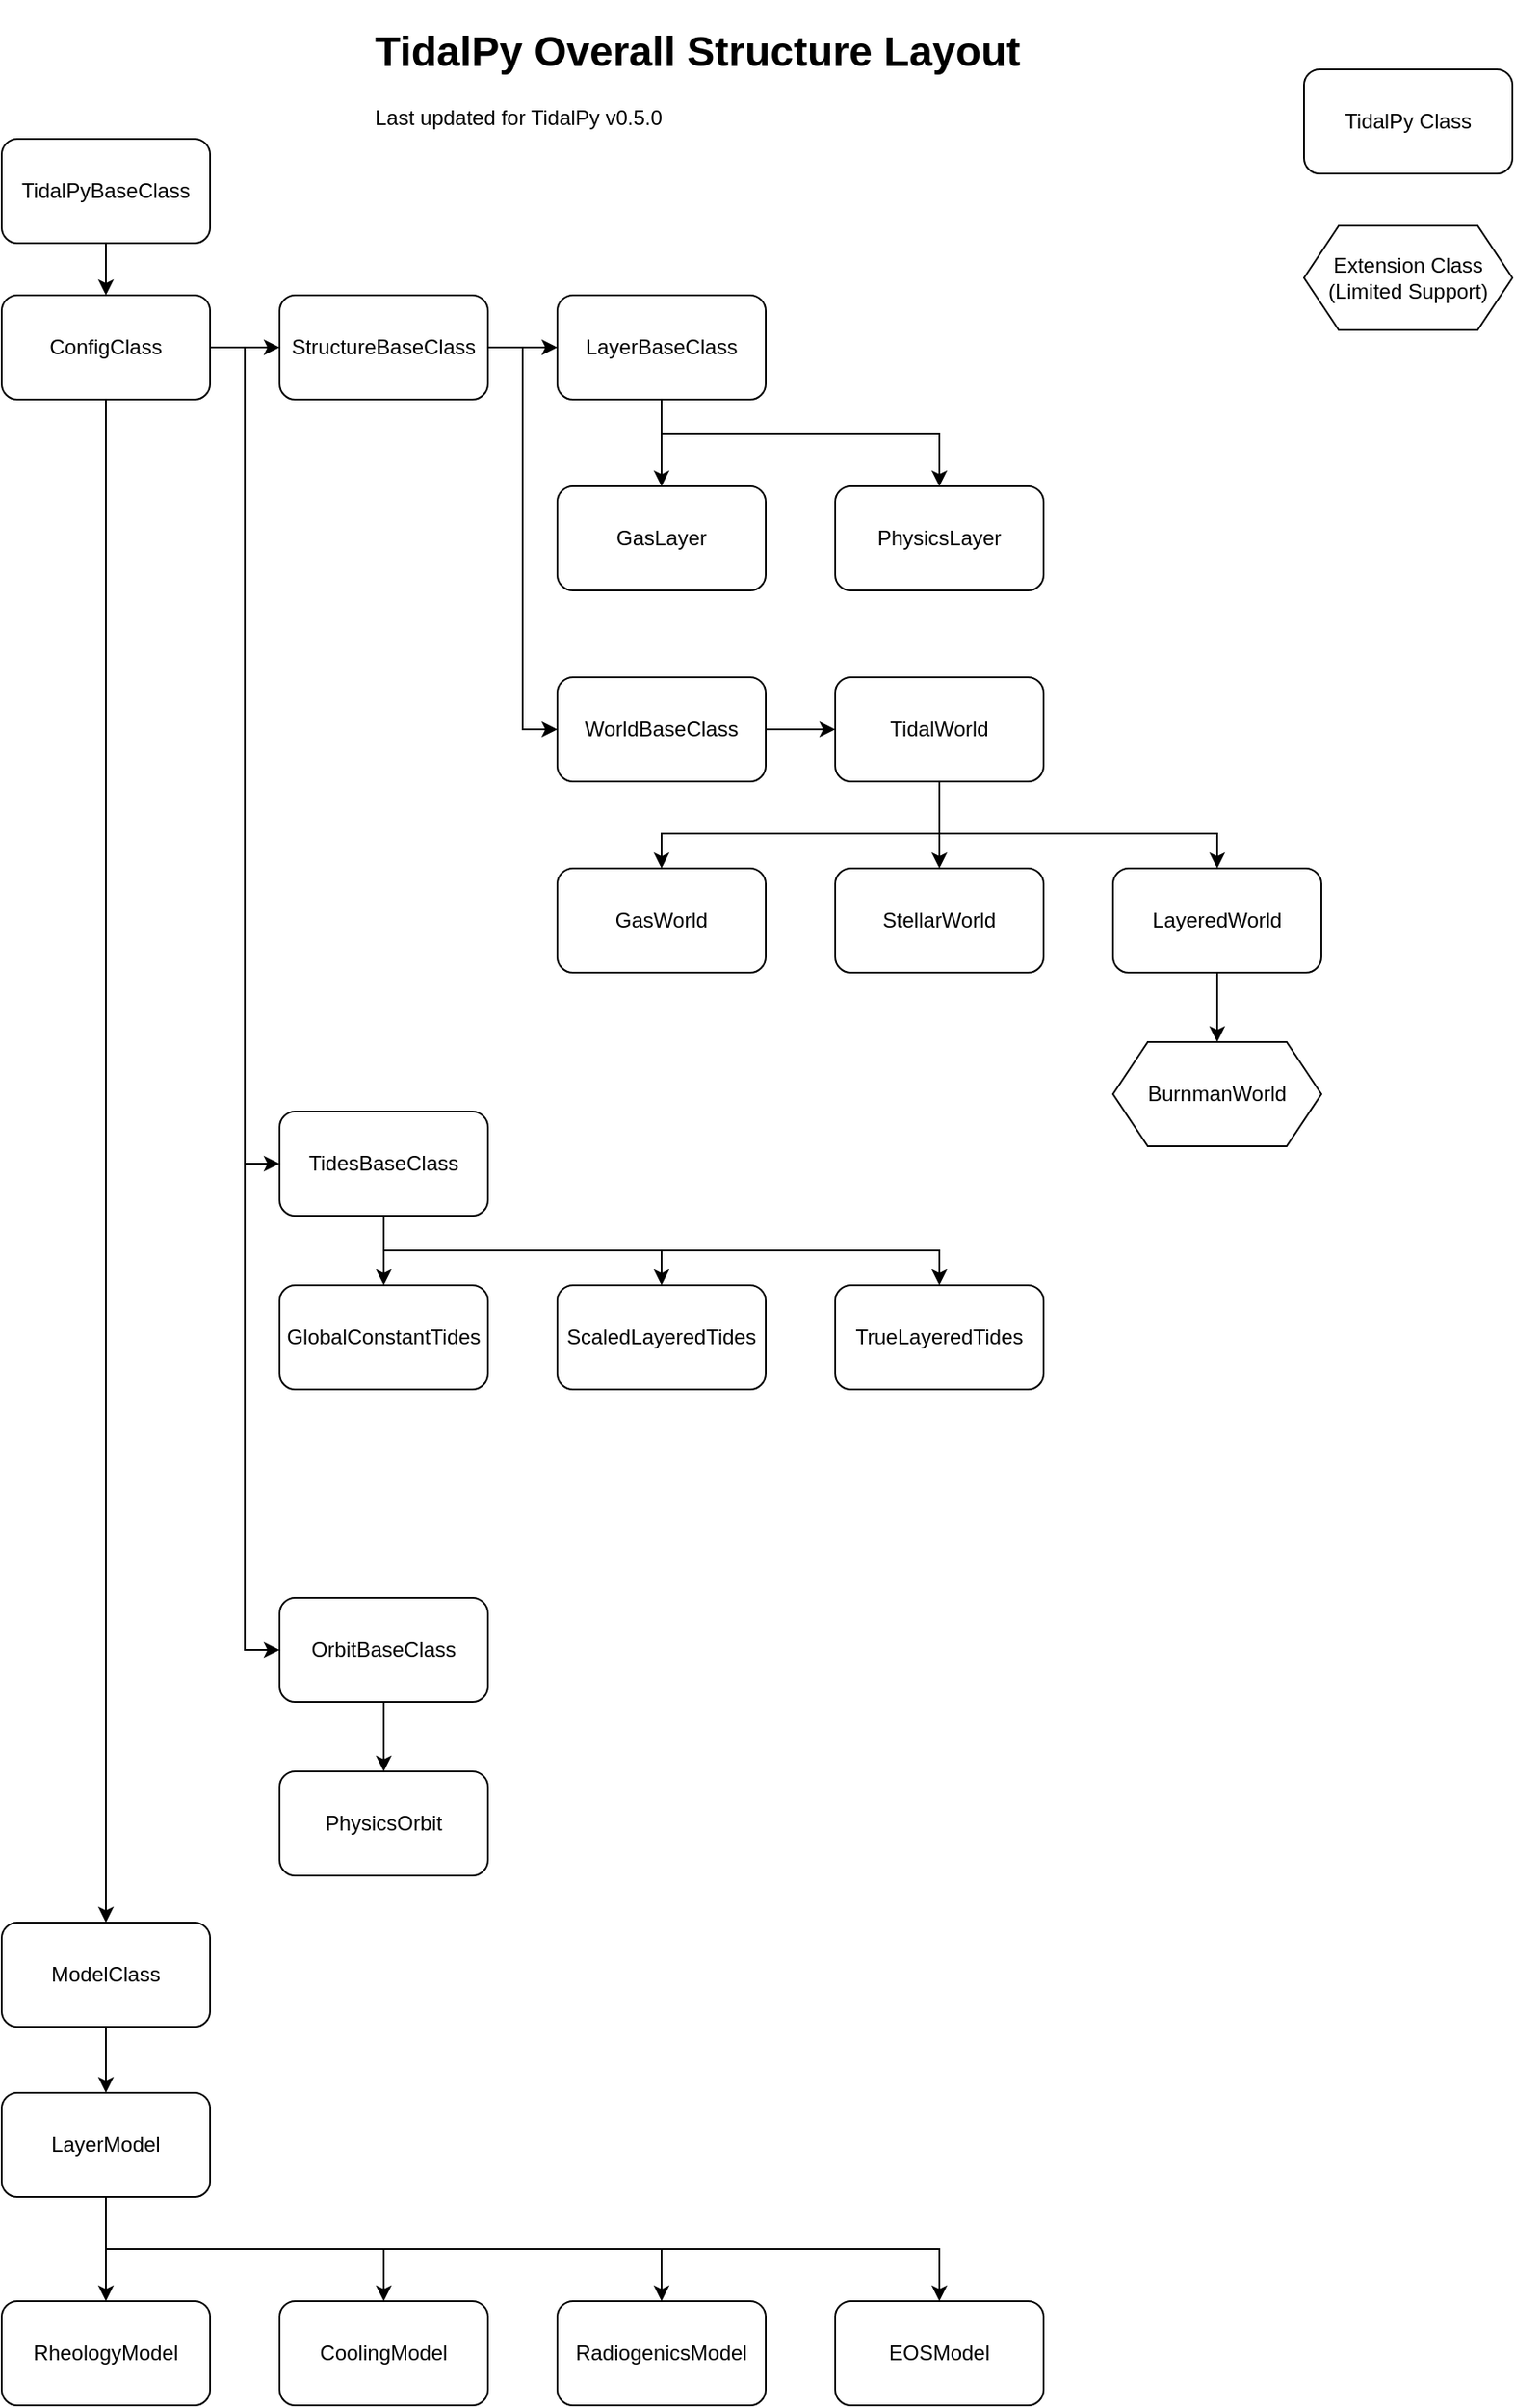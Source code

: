 <mxfile version="23.0.2" type="github">
  <diagram name="Overall View" id="OP82gXhA60WdVVMeu1yT">
    <mxGraphModel dx="1793" dy="943" grid="1" gridSize="10" guides="1" tooltips="1" connect="1" arrows="1" fold="1" page="1" pageScale="1" pageWidth="1100" pageHeight="850" math="0" shadow="0">
      <root>
        <mxCell id="0" />
        <mxCell id="1" parent="0" />
        <mxCell id="r0bcelTkgVDM-qsMGiQy-5" style="edgeStyle=orthogonalEdgeStyle;rounded=0;orthogonalLoop=1;jettySize=auto;html=1;" edge="1" parent="1" source="r0bcelTkgVDM-qsMGiQy-1" target="r0bcelTkgVDM-qsMGiQy-2">
          <mxGeometry relative="1" as="geometry" />
        </mxCell>
        <mxCell id="r0bcelTkgVDM-qsMGiQy-1" value="TidalPyBaseClass" style="rounded=1;whiteSpace=wrap;html=1;" vertex="1" parent="1">
          <mxGeometry x="160" y="80" width="120" height="60" as="geometry" />
        </mxCell>
        <mxCell id="r0bcelTkgVDM-qsMGiQy-6" style="edgeStyle=orthogonalEdgeStyle;rounded=0;orthogonalLoop=1;jettySize=auto;html=1;" edge="1" parent="1" source="r0bcelTkgVDM-qsMGiQy-2" target="r0bcelTkgVDM-qsMGiQy-4">
          <mxGeometry relative="1" as="geometry" />
        </mxCell>
        <mxCell id="r0bcelTkgVDM-qsMGiQy-9" style="edgeStyle=orthogonalEdgeStyle;rounded=0;orthogonalLoop=1;jettySize=auto;html=1;entryX=0;entryY=0.5;entryDx=0;entryDy=0;" edge="1" parent="1" source="r0bcelTkgVDM-qsMGiQy-2" target="r0bcelTkgVDM-qsMGiQy-8">
          <mxGeometry relative="1" as="geometry" />
        </mxCell>
        <mxCell id="r0bcelTkgVDM-qsMGiQy-60" style="edgeStyle=orthogonalEdgeStyle;rounded=0;orthogonalLoop=1;jettySize=auto;html=1;entryX=0;entryY=0.5;entryDx=0;entryDy=0;" edge="1" parent="1" source="r0bcelTkgVDM-qsMGiQy-2" target="r0bcelTkgVDM-qsMGiQy-50">
          <mxGeometry relative="1" as="geometry">
            <Array as="points">
              <mxPoint x="300" y="200" />
              <mxPoint x="300" y="670" />
            </Array>
          </mxGeometry>
        </mxCell>
        <mxCell id="r0bcelTkgVDM-qsMGiQy-65" style="edgeStyle=orthogonalEdgeStyle;rounded=0;orthogonalLoop=1;jettySize=auto;html=1;entryX=0;entryY=0.5;entryDx=0;entryDy=0;" edge="1" parent="1" source="r0bcelTkgVDM-qsMGiQy-2" target="r0bcelTkgVDM-qsMGiQy-64">
          <mxGeometry relative="1" as="geometry">
            <Array as="points">
              <mxPoint x="300" y="200" />
              <mxPoint x="300" y="950" />
            </Array>
          </mxGeometry>
        </mxCell>
        <mxCell id="r0bcelTkgVDM-qsMGiQy-2" value="ConfigClass" style="rounded=1;whiteSpace=wrap;html=1;" vertex="1" parent="1">
          <mxGeometry x="160" y="170" width="120" height="60" as="geometry" />
        </mxCell>
        <mxCell id="r0bcelTkgVDM-qsMGiQy-44" style="edgeStyle=orthogonalEdgeStyle;rounded=0;orthogonalLoop=1;jettySize=auto;html=1;entryX=0.5;entryY=0;entryDx=0;entryDy=0;" edge="1" parent="1" source="r0bcelTkgVDM-qsMGiQy-3" target="r0bcelTkgVDM-qsMGiQy-40">
          <mxGeometry relative="1" as="geometry" />
        </mxCell>
        <mxCell id="r0bcelTkgVDM-qsMGiQy-45" style="edgeStyle=orthogonalEdgeStyle;rounded=0;orthogonalLoop=1;jettySize=auto;html=1;entryX=0.5;entryY=0;entryDx=0;entryDy=0;" edge="1" parent="1" source="r0bcelTkgVDM-qsMGiQy-3" target="r0bcelTkgVDM-qsMGiQy-41">
          <mxGeometry relative="1" as="geometry">
            <Array as="points">
              <mxPoint x="220" y="1295" />
              <mxPoint x="380" y="1295" />
            </Array>
          </mxGeometry>
        </mxCell>
        <mxCell id="r0bcelTkgVDM-qsMGiQy-46" style="edgeStyle=orthogonalEdgeStyle;rounded=0;orthogonalLoop=1;jettySize=auto;html=1;entryX=0.5;entryY=0;entryDx=0;entryDy=0;" edge="1" parent="1" source="r0bcelTkgVDM-qsMGiQy-3" target="r0bcelTkgVDM-qsMGiQy-42">
          <mxGeometry relative="1" as="geometry">
            <Array as="points">
              <mxPoint x="220" y="1295" />
              <mxPoint x="540" y="1295" />
            </Array>
          </mxGeometry>
        </mxCell>
        <mxCell id="r0bcelTkgVDM-qsMGiQy-47" style="edgeStyle=orthogonalEdgeStyle;rounded=0;orthogonalLoop=1;jettySize=auto;html=1;entryX=0.5;entryY=0;entryDx=0;entryDy=0;" edge="1" parent="1" source="r0bcelTkgVDM-qsMGiQy-3" target="r0bcelTkgVDM-qsMGiQy-43">
          <mxGeometry relative="1" as="geometry">
            <Array as="points">
              <mxPoint x="220" y="1295" />
              <mxPoint x="700" y="1295" />
            </Array>
          </mxGeometry>
        </mxCell>
        <mxCell id="r0bcelTkgVDM-qsMGiQy-3" value="LayerModel" style="rounded=1;whiteSpace=wrap;html=1;" vertex="1" parent="1">
          <mxGeometry x="160" y="1205" width="120" height="60" as="geometry" />
        </mxCell>
        <mxCell id="r0bcelTkgVDM-qsMGiQy-59" style="edgeStyle=orthogonalEdgeStyle;rounded=0;orthogonalLoop=1;jettySize=auto;html=1;entryX=0.5;entryY=0;entryDx=0;entryDy=0;" edge="1" parent="1" source="r0bcelTkgVDM-qsMGiQy-4" target="r0bcelTkgVDM-qsMGiQy-3">
          <mxGeometry relative="1" as="geometry" />
        </mxCell>
        <mxCell id="r0bcelTkgVDM-qsMGiQy-4" value="ModelClass" style="rounded=1;whiteSpace=wrap;html=1;" vertex="1" parent="1">
          <mxGeometry x="160" y="1107" width="120" height="60" as="geometry" />
        </mxCell>
        <mxCell id="r0bcelTkgVDM-qsMGiQy-12" style="edgeStyle=orthogonalEdgeStyle;rounded=0;orthogonalLoop=1;jettySize=auto;html=1;" edge="1" parent="1" source="r0bcelTkgVDM-qsMGiQy-8" target="r0bcelTkgVDM-qsMGiQy-10">
          <mxGeometry relative="1" as="geometry" />
        </mxCell>
        <mxCell id="r0bcelTkgVDM-qsMGiQy-13" style="edgeStyle=orthogonalEdgeStyle;rounded=0;orthogonalLoop=1;jettySize=auto;html=1;entryX=0;entryY=0.5;entryDx=0;entryDy=0;" edge="1" parent="1" source="r0bcelTkgVDM-qsMGiQy-8" target="r0bcelTkgVDM-qsMGiQy-11">
          <mxGeometry relative="1" as="geometry" />
        </mxCell>
        <mxCell id="r0bcelTkgVDM-qsMGiQy-8" value="StructureBaseClass" style="rounded=1;whiteSpace=wrap;html=1;" vertex="1" parent="1">
          <mxGeometry x="320" y="170" width="120" height="60" as="geometry" />
        </mxCell>
        <mxCell id="r0bcelTkgVDM-qsMGiQy-16" style="edgeStyle=orthogonalEdgeStyle;rounded=0;orthogonalLoop=1;jettySize=auto;html=1;entryX=0.5;entryY=0;entryDx=0;entryDy=0;" edge="1" parent="1" source="r0bcelTkgVDM-qsMGiQy-10" target="r0bcelTkgVDM-qsMGiQy-14">
          <mxGeometry relative="1" as="geometry" />
        </mxCell>
        <mxCell id="r0bcelTkgVDM-qsMGiQy-18" style="edgeStyle=orthogonalEdgeStyle;rounded=0;orthogonalLoop=1;jettySize=auto;html=1;entryX=0.5;entryY=0;entryDx=0;entryDy=0;" edge="1" parent="1" source="r0bcelTkgVDM-qsMGiQy-10" target="r0bcelTkgVDM-qsMGiQy-15">
          <mxGeometry relative="1" as="geometry">
            <Array as="points">
              <mxPoint x="540" y="250" />
              <mxPoint x="700" y="250" />
            </Array>
          </mxGeometry>
        </mxCell>
        <mxCell id="r0bcelTkgVDM-qsMGiQy-10" value="LayerBaseClass" style="rounded=1;whiteSpace=wrap;html=1;" vertex="1" parent="1">
          <mxGeometry x="480" y="170" width="120" height="60" as="geometry" />
        </mxCell>
        <mxCell id="r0bcelTkgVDM-qsMGiQy-23" style="edgeStyle=orthogonalEdgeStyle;rounded=0;orthogonalLoop=1;jettySize=auto;html=1;entryX=0;entryY=0.5;entryDx=0;entryDy=0;" edge="1" parent="1" source="r0bcelTkgVDM-qsMGiQy-11" target="r0bcelTkgVDM-qsMGiQy-22">
          <mxGeometry relative="1" as="geometry" />
        </mxCell>
        <mxCell id="r0bcelTkgVDM-qsMGiQy-11" value="WorldBaseClass" style="rounded=1;whiteSpace=wrap;html=1;" vertex="1" parent="1">
          <mxGeometry x="480" y="390" width="120" height="60" as="geometry" />
        </mxCell>
        <mxCell id="r0bcelTkgVDM-qsMGiQy-14" value="GasLayer" style="rounded=1;whiteSpace=wrap;html=1;" vertex="1" parent="1">
          <mxGeometry x="480" y="280" width="120" height="60" as="geometry" />
        </mxCell>
        <mxCell id="r0bcelTkgVDM-qsMGiQy-15" value="PhysicsLayer" style="rounded=1;whiteSpace=wrap;html=1;" vertex="1" parent="1">
          <mxGeometry x="640" y="280" width="120" height="60" as="geometry" />
        </mxCell>
        <mxCell id="r0bcelTkgVDM-qsMGiQy-19" value="GasWorld" style="rounded=1;whiteSpace=wrap;html=1;" vertex="1" parent="1">
          <mxGeometry x="480" y="500" width="120" height="60" as="geometry" />
        </mxCell>
        <mxCell id="r0bcelTkgVDM-qsMGiQy-20" value="StellarWorld" style="rounded=1;whiteSpace=wrap;html=1;" vertex="1" parent="1">
          <mxGeometry x="640" y="500" width="120" height="60" as="geometry" />
        </mxCell>
        <mxCell id="r0bcelTkgVDM-qsMGiQy-35" style="edgeStyle=orthogonalEdgeStyle;rounded=0;orthogonalLoop=1;jettySize=auto;html=1;" edge="1" parent="1" source="r0bcelTkgVDM-qsMGiQy-21" target="r0bcelTkgVDM-qsMGiQy-28">
          <mxGeometry relative="1" as="geometry" />
        </mxCell>
        <mxCell id="r0bcelTkgVDM-qsMGiQy-21" value="LayeredWorld" style="rounded=1;whiteSpace=wrap;html=1;" vertex="1" parent="1">
          <mxGeometry x="800" y="500" width="120" height="60" as="geometry" />
        </mxCell>
        <mxCell id="r0bcelTkgVDM-qsMGiQy-24" style="edgeStyle=orthogonalEdgeStyle;rounded=0;orthogonalLoop=1;jettySize=auto;html=1;" edge="1" parent="1" source="r0bcelTkgVDM-qsMGiQy-22" target="r0bcelTkgVDM-qsMGiQy-20">
          <mxGeometry relative="1" as="geometry" />
        </mxCell>
        <mxCell id="r0bcelTkgVDM-qsMGiQy-25" style="edgeStyle=orthogonalEdgeStyle;rounded=0;orthogonalLoop=1;jettySize=auto;html=1;entryX=0.5;entryY=0;entryDx=0;entryDy=0;" edge="1" parent="1" source="r0bcelTkgVDM-qsMGiQy-22" target="r0bcelTkgVDM-qsMGiQy-19">
          <mxGeometry relative="1" as="geometry">
            <Array as="points">
              <mxPoint x="700" y="480" />
              <mxPoint x="540" y="480" />
            </Array>
          </mxGeometry>
        </mxCell>
        <mxCell id="r0bcelTkgVDM-qsMGiQy-26" style="edgeStyle=orthogonalEdgeStyle;rounded=0;orthogonalLoop=1;jettySize=auto;html=1;entryX=0.5;entryY=0;entryDx=0;entryDy=0;" edge="1" parent="1" source="r0bcelTkgVDM-qsMGiQy-22" target="r0bcelTkgVDM-qsMGiQy-21">
          <mxGeometry relative="1" as="geometry">
            <Array as="points">
              <mxPoint x="700" y="480" />
              <mxPoint x="860" y="480" />
            </Array>
          </mxGeometry>
        </mxCell>
        <mxCell id="r0bcelTkgVDM-qsMGiQy-22" value="TidalWorld" style="rounded=1;whiteSpace=wrap;html=1;" vertex="1" parent="1">
          <mxGeometry x="640" y="390" width="120" height="60" as="geometry" />
        </mxCell>
        <mxCell id="r0bcelTkgVDM-qsMGiQy-28" value="BurnmanWorld" style="shape=hexagon;perimeter=hexagonPerimeter2;whiteSpace=wrap;html=1;fixedSize=1;" vertex="1" parent="1">
          <mxGeometry x="800" y="600" width="120" height="60" as="geometry" />
        </mxCell>
        <mxCell id="r0bcelTkgVDM-qsMGiQy-36" value="TidalPy Class" style="rounded=1;whiteSpace=wrap;html=1;" vertex="1" parent="1">
          <mxGeometry x="910" y="40" width="120" height="60" as="geometry" />
        </mxCell>
        <mxCell id="r0bcelTkgVDM-qsMGiQy-37" value="&lt;div&gt;Extension Class&lt;/div&gt;&lt;div&gt;(Limited Support)&lt;br&gt;&lt;/div&gt;" style="shape=hexagon;perimeter=hexagonPerimeter2;whiteSpace=wrap;html=1;fixedSize=1;" vertex="1" parent="1">
          <mxGeometry x="910" y="130" width="120" height="60" as="geometry" />
        </mxCell>
        <mxCell id="r0bcelTkgVDM-qsMGiQy-40" value="RheologyModel" style="rounded=1;whiteSpace=wrap;html=1;" vertex="1" parent="1">
          <mxGeometry x="160" y="1325" width="120" height="60" as="geometry" />
        </mxCell>
        <mxCell id="r0bcelTkgVDM-qsMGiQy-41" value="CoolingModel" style="rounded=1;whiteSpace=wrap;html=1;" vertex="1" parent="1">
          <mxGeometry x="320" y="1325" width="120" height="60" as="geometry" />
        </mxCell>
        <mxCell id="r0bcelTkgVDM-qsMGiQy-42" value="RadiogenicsModel" style="rounded=1;whiteSpace=wrap;html=1;" vertex="1" parent="1">
          <mxGeometry x="480" y="1325" width="120" height="60" as="geometry" />
        </mxCell>
        <mxCell id="r0bcelTkgVDM-qsMGiQy-43" value="EOSModel" style="rounded=1;whiteSpace=wrap;html=1;" vertex="1" parent="1">
          <mxGeometry x="640" y="1325" width="120" height="60" as="geometry" />
        </mxCell>
        <mxCell id="r0bcelTkgVDM-qsMGiQy-48" value="&lt;h1&gt;TidalPy Overall Structure Layout&lt;br&gt;&lt;/h1&gt;&lt;p&gt;Last updated for TidalPy v0.5.0&lt;br&gt;&lt;/p&gt;" style="text;html=1;strokeColor=none;fillColor=none;spacing=5;spacingTop=-20;whiteSpace=wrap;overflow=hidden;rounded=0;" vertex="1" parent="1">
          <mxGeometry x="370" y="10" width="420" height="80" as="geometry" />
        </mxCell>
        <mxCell id="r0bcelTkgVDM-qsMGiQy-61" style="edgeStyle=orthogonalEdgeStyle;rounded=0;orthogonalLoop=1;jettySize=auto;html=1;" edge="1" parent="1" source="r0bcelTkgVDM-qsMGiQy-50" target="r0bcelTkgVDM-qsMGiQy-52">
          <mxGeometry relative="1" as="geometry" />
        </mxCell>
        <mxCell id="r0bcelTkgVDM-qsMGiQy-62" style="edgeStyle=orthogonalEdgeStyle;rounded=0;orthogonalLoop=1;jettySize=auto;html=1;entryX=0.5;entryY=0;entryDx=0;entryDy=0;" edge="1" parent="1" source="r0bcelTkgVDM-qsMGiQy-50" target="r0bcelTkgVDM-qsMGiQy-54">
          <mxGeometry relative="1" as="geometry">
            <Array as="points">
              <mxPoint x="380" y="720" />
              <mxPoint x="540" y="720" />
            </Array>
          </mxGeometry>
        </mxCell>
        <mxCell id="r0bcelTkgVDM-qsMGiQy-63" style="edgeStyle=orthogonalEdgeStyle;rounded=0;orthogonalLoop=1;jettySize=auto;html=1;" edge="1" parent="1" source="r0bcelTkgVDM-qsMGiQy-50" target="r0bcelTkgVDM-qsMGiQy-56">
          <mxGeometry relative="1" as="geometry">
            <Array as="points">
              <mxPoint x="380" y="720" />
              <mxPoint x="700" y="720" />
            </Array>
          </mxGeometry>
        </mxCell>
        <mxCell id="r0bcelTkgVDM-qsMGiQy-50" value="TidesBaseClass" style="rounded=1;whiteSpace=wrap;html=1;" vertex="1" parent="1">
          <mxGeometry x="320" y="640" width="120" height="60" as="geometry" />
        </mxCell>
        <mxCell id="r0bcelTkgVDM-qsMGiQy-52" value="GlobalConstantTides" style="rounded=1;whiteSpace=wrap;html=1;" vertex="1" parent="1">
          <mxGeometry x="320" y="740" width="120" height="60" as="geometry" />
        </mxCell>
        <mxCell id="r0bcelTkgVDM-qsMGiQy-54" value="ScaledLayeredTides" style="rounded=1;whiteSpace=wrap;html=1;" vertex="1" parent="1">
          <mxGeometry x="480" y="740" width="120" height="60" as="geometry" />
        </mxCell>
        <mxCell id="r0bcelTkgVDM-qsMGiQy-56" value="TrueLayeredTides" style="rounded=1;whiteSpace=wrap;html=1;" vertex="1" parent="1">
          <mxGeometry x="640" y="740" width="120" height="60" as="geometry" />
        </mxCell>
        <mxCell id="r0bcelTkgVDM-qsMGiQy-67" style="edgeStyle=orthogonalEdgeStyle;rounded=0;orthogonalLoop=1;jettySize=auto;html=1;" edge="1" parent="1" source="r0bcelTkgVDM-qsMGiQy-64" target="r0bcelTkgVDM-qsMGiQy-66">
          <mxGeometry relative="1" as="geometry" />
        </mxCell>
        <mxCell id="r0bcelTkgVDM-qsMGiQy-64" value="OrbitBaseClass" style="rounded=1;whiteSpace=wrap;html=1;" vertex="1" parent="1">
          <mxGeometry x="320" y="920" width="120" height="60" as="geometry" />
        </mxCell>
        <mxCell id="r0bcelTkgVDM-qsMGiQy-66" value="PhysicsOrbit" style="rounded=1;whiteSpace=wrap;html=1;" vertex="1" parent="1">
          <mxGeometry x="320" y="1020" width="120" height="60" as="geometry" />
        </mxCell>
      </root>
    </mxGraphModel>
  </diagram>
</mxfile>
